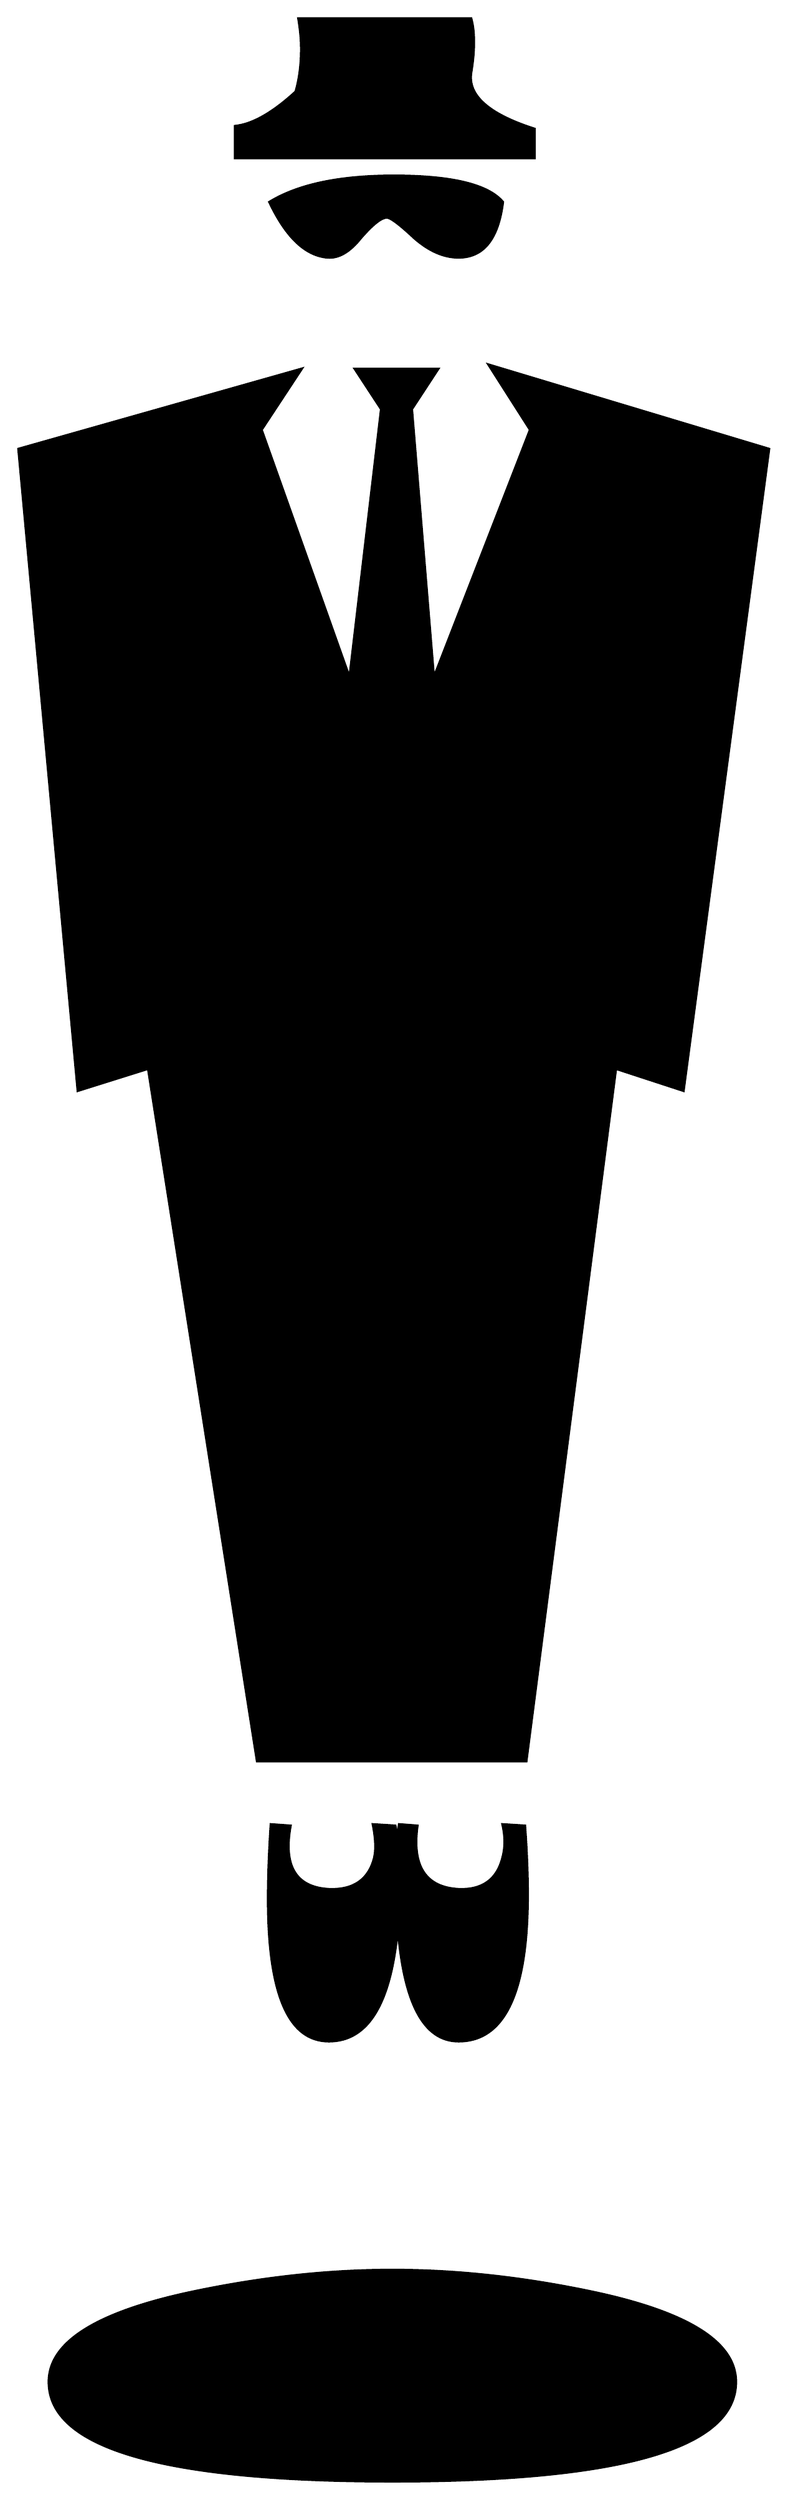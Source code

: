 


\begin{tikzpicture}[y=0.80pt, x=0.80pt, yscale=-1.0, xscale=1.0, inner sep=0pt, outer sep=0pt]
\begin{scope}[shift={(100.0,1723.0)},nonzero rule]
  \path[draw=.,fill=.,line width=1.600pt] (674.0,-1391.0) --
    (457.0,-1391.0) -- (457.0,-1414.0) .. controls
    (469.667,-1415.333) and (484.333,-1423.667) .. (501.0,-1439.0) ..
    controls (503.667,-1448.333) and (505.0,-1458.667) ..
    (505.0,-1470.0) .. controls (505.0,-1476.667) and
    (504.333,-1484.0) .. (503.0,-1492.0) -- (628.0,-1492.0) ..
    controls (629.333,-1487.333) and (630.0,-1481.667) ..
    (630.0,-1475.0) .. controls (630.0,-1468.333) and
    (629.333,-1461.0) .. (628.0,-1453.0) .. controls
    (625.333,-1436.333) and (640.667,-1422.667) .. (674.0,-1412.0) --
    (674.0,-1391.0) -- cycle(651.0,-1359.0) .. controls
    (647.667,-1332.333) and (637.0,-1319.0) .. (619.0,-1319.0) ..
    controls (608.333,-1319.0) and (597.667,-1323.667) ..
    (587.0,-1333.0) .. controls (576.333,-1343.0) and
    (569.667,-1348.0) .. (567.0,-1348.0) .. controls
    (563.0,-1348.0) and (556.667,-1343.0) .. (548.0,-1333.0) ..
    controls (540.0,-1323.0) and (532.0,-1318.333) ..
    (524.0,-1319.0) .. controls (508.0,-1320.333) and
    (494.0,-1333.667) .. (482.0,-1359.0) .. controls
    (502.667,-1371.667) and (532.667,-1378.0) .. (572.0,-1378.0) ..
    controls (614.0,-1378.0) and (640.333,-1371.667) ..
    (651.0,-1359.0) -- cycle(844.0,-1180.0) -- (782.0,-715.0) --
    (733.0,-731.0) -- (668.0,-229.0) -- (473.0,-229.0) --
    (394.0,-731.0) -- (343.0,-715.0) -- (300.0,-1180.0) --
    (505.0,-1238.0) -- (476.0,-1194.0) -- (540.0,-1014.0) --
    (563.0,-1209.0) -- (544.0,-1238.0) -- (604.0,-1238.0) --
    (585.0,-1209.0) -- (601.0,-1014.0) -- (671.0,-1194.0) --
    (641.0,-1241.0) -- (844.0,-1180.0) -- cycle(667.0,-182.0) ..
    controls (668.333,-164.0) and (669.0,-147.333) .. (669.0,-132.0)
    .. controls (669.0,-61.333) and (652.333,-26.0) .. (619.0,-26.0)
    .. controls (593.667,-26.0) and (579.0,-54.0) ..
    (575.0,-110.0) .. controls (570.333,-54.0) and (553.667,-26.0)
    .. (525.0,-26.0) .. controls (495.667,-26.0) and (481.0,-60.333)
    .. (481.0,-129.0) .. controls (481.0,-145.0) and
    (481.667,-163.0) .. (483.0,-183.0) -- (497.0,-182.0) ..
    controls (491.667,-152.667) and (501.0,-137.333) .. (525.0,-136.0)
    .. controls (543.0,-135.333) and (554.0,-143.0) ..
    (558.0,-159.0) .. controls (559.333,-165.0) and (559.0,-173.0)
    .. (557.0,-183.0) -- (573.0,-182.0) .. controls
    (573.667,-178.667) and (574.333,-174.0) .. (575.0,-168.0) ..
    controls (575.0,-174.0) and (575.333,-179.0) .. (576.0,-183.0)
    -- (589.0,-182.0) .. controls (585.0,-152.667) and
    (595.0,-137.333) .. (619.0,-136.0) .. controls (636.333,-135.333)
    and (647.0,-143.0) .. (651.0,-159.0) .. controls
    (653.0,-166.333) and (653.0,-174.333) .. (651.0,-183.0) --
    (667.0,-182.0) -- cycle(820.0,221.0) .. controls
    (820.0,269.0) and (737.0,293.0) .. (571.0,293.0) .. controls
    (405.0,293.0) and (322.0,269.0) .. (322.0,221.0) .. controls
    (322.0,191.667) and (358.0,169.667) .. (430.0,155.0) .. controls
    (478.667,145.0) and (525.667,140.0) .. (571.0,140.0) .. controls
    (616.333,140.0) and (663.333,145.0) .. (712.0,155.0) .. controls
    (784.0,169.667) and (820.0,191.667) .. (820.0,221.0) -- cycle;
\end{scope}

\end{tikzpicture}

